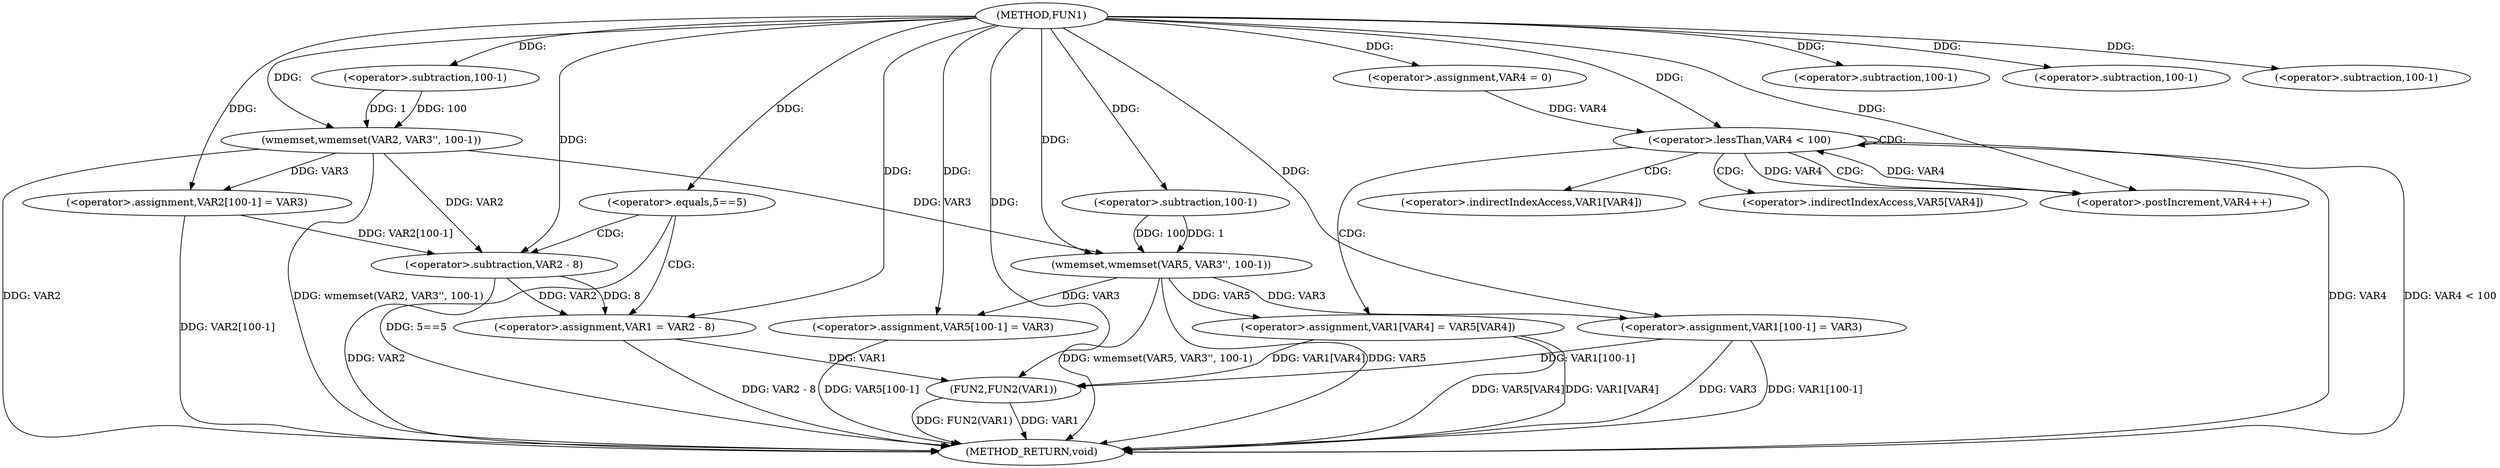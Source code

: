 digraph FUN1 {  
"1000100" [label = "(METHOD,FUN1)" ]
"1000169" [label = "(METHOD_RETURN,void)" ]
"1000104" [label = "(wmemset,wmemset(VAR2, VAR3'', 100-1))" ]
"1000107" [label = "(<operator>.subtraction,100-1)" ]
"1000110" [label = "(<operator>.assignment,VAR2[100-1] = VAR3)" ]
"1000113" [label = "(<operator>.subtraction,100-1)" ]
"1000118" [label = "(<operator>.equals,5==5)" ]
"1000122" [label = "(<operator>.assignment,VAR1 = VAR2 - 8)" ]
"1000124" [label = "(<operator>.subtraction,VAR2 - 8)" ]
"1000130" [label = "(wmemset,wmemset(VAR5, VAR3'', 100-1))" ]
"1000133" [label = "(<operator>.subtraction,100-1)" ]
"1000136" [label = "(<operator>.assignment,VAR5[100-1] = VAR3)" ]
"1000139" [label = "(<operator>.subtraction,100-1)" ]
"1000144" [label = "(<operator>.assignment,VAR4 = 0)" ]
"1000147" [label = "(<operator>.lessThan,VAR4 < 100)" ]
"1000150" [label = "(<operator>.postIncrement,VAR4++)" ]
"1000153" [label = "(<operator>.assignment,VAR1[VAR4] = VAR5[VAR4])" ]
"1000160" [label = "(<operator>.assignment,VAR1[100-1] = VAR3)" ]
"1000163" [label = "(<operator>.subtraction,100-1)" ]
"1000167" [label = "(FUN2,FUN2(VAR1))" ]
"1000154" [label = "(<operator>.indirectIndexAccess,VAR1[VAR4])" ]
"1000157" [label = "(<operator>.indirectIndexAccess,VAR5[VAR4])" ]
  "1000124" -> "1000169"  [ label = "DDG: VAR2"] 
  "1000153" -> "1000169"  [ label = "DDG: VAR5[VAR4]"] 
  "1000104" -> "1000169"  [ label = "DDG: wmemset(VAR2, VAR3'', 100-1)"] 
  "1000104" -> "1000169"  [ label = "DDG: VAR2"] 
  "1000160" -> "1000169"  [ label = "DDG: VAR3"] 
  "1000147" -> "1000169"  [ label = "DDG: VAR4"] 
  "1000118" -> "1000169"  [ label = "DDG: 5==5"] 
  "1000153" -> "1000169"  [ label = "DDG: VAR1[VAR4]"] 
  "1000136" -> "1000169"  [ label = "DDG: VAR5[100-1]"] 
  "1000167" -> "1000169"  [ label = "DDG: VAR1"] 
  "1000130" -> "1000169"  [ label = "DDG: wmemset(VAR5, VAR3'', 100-1)"] 
  "1000167" -> "1000169"  [ label = "DDG: FUN2(VAR1)"] 
  "1000147" -> "1000169"  [ label = "DDG: VAR4 < 100"] 
  "1000110" -> "1000169"  [ label = "DDG: VAR2[100-1]"] 
  "1000160" -> "1000169"  [ label = "DDG: VAR1[100-1]"] 
  "1000130" -> "1000169"  [ label = "DDG: VAR5"] 
  "1000122" -> "1000169"  [ label = "DDG: VAR2 - 8"] 
  "1000100" -> "1000104"  [ label = "DDG: "] 
  "1000107" -> "1000104"  [ label = "DDG: 100"] 
  "1000107" -> "1000104"  [ label = "DDG: 1"] 
  "1000100" -> "1000107"  [ label = "DDG: "] 
  "1000104" -> "1000110"  [ label = "DDG: VAR3"] 
  "1000100" -> "1000110"  [ label = "DDG: "] 
  "1000100" -> "1000113"  [ label = "DDG: "] 
  "1000100" -> "1000118"  [ label = "DDG: "] 
  "1000124" -> "1000122"  [ label = "DDG: VAR2"] 
  "1000124" -> "1000122"  [ label = "DDG: 8"] 
  "1000100" -> "1000122"  [ label = "DDG: "] 
  "1000104" -> "1000124"  [ label = "DDG: VAR2"] 
  "1000110" -> "1000124"  [ label = "DDG: VAR2[100-1]"] 
  "1000100" -> "1000124"  [ label = "DDG: "] 
  "1000100" -> "1000130"  [ label = "DDG: "] 
  "1000104" -> "1000130"  [ label = "DDG: VAR3"] 
  "1000133" -> "1000130"  [ label = "DDG: 100"] 
  "1000133" -> "1000130"  [ label = "DDG: 1"] 
  "1000100" -> "1000133"  [ label = "DDG: "] 
  "1000130" -> "1000136"  [ label = "DDG: VAR3"] 
  "1000100" -> "1000136"  [ label = "DDG: "] 
  "1000100" -> "1000139"  [ label = "DDG: "] 
  "1000100" -> "1000144"  [ label = "DDG: "] 
  "1000150" -> "1000147"  [ label = "DDG: VAR4"] 
  "1000144" -> "1000147"  [ label = "DDG: VAR4"] 
  "1000100" -> "1000147"  [ label = "DDG: "] 
  "1000147" -> "1000150"  [ label = "DDG: VAR4"] 
  "1000100" -> "1000150"  [ label = "DDG: "] 
  "1000130" -> "1000153"  [ label = "DDG: VAR5"] 
  "1000100" -> "1000160"  [ label = "DDG: "] 
  "1000130" -> "1000160"  [ label = "DDG: VAR3"] 
  "1000100" -> "1000163"  [ label = "DDG: "] 
  "1000122" -> "1000167"  [ label = "DDG: VAR1"] 
  "1000153" -> "1000167"  [ label = "DDG: VAR1[VAR4]"] 
  "1000160" -> "1000167"  [ label = "DDG: VAR1[100-1]"] 
  "1000100" -> "1000167"  [ label = "DDG: "] 
  "1000118" -> "1000124"  [ label = "CDG: "] 
  "1000118" -> "1000122"  [ label = "CDG: "] 
  "1000147" -> "1000154"  [ label = "CDG: "] 
  "1000147" -> "1000147"  [ label = "CDG: "] 
  "1000147" -> "1000153"  [ label = "CDG: "] 
  "1000147" -> "1000150"  [ label = "CDG: "] 
  "1000147" -> "1000157"  [ label = "CDG: "] 
}
